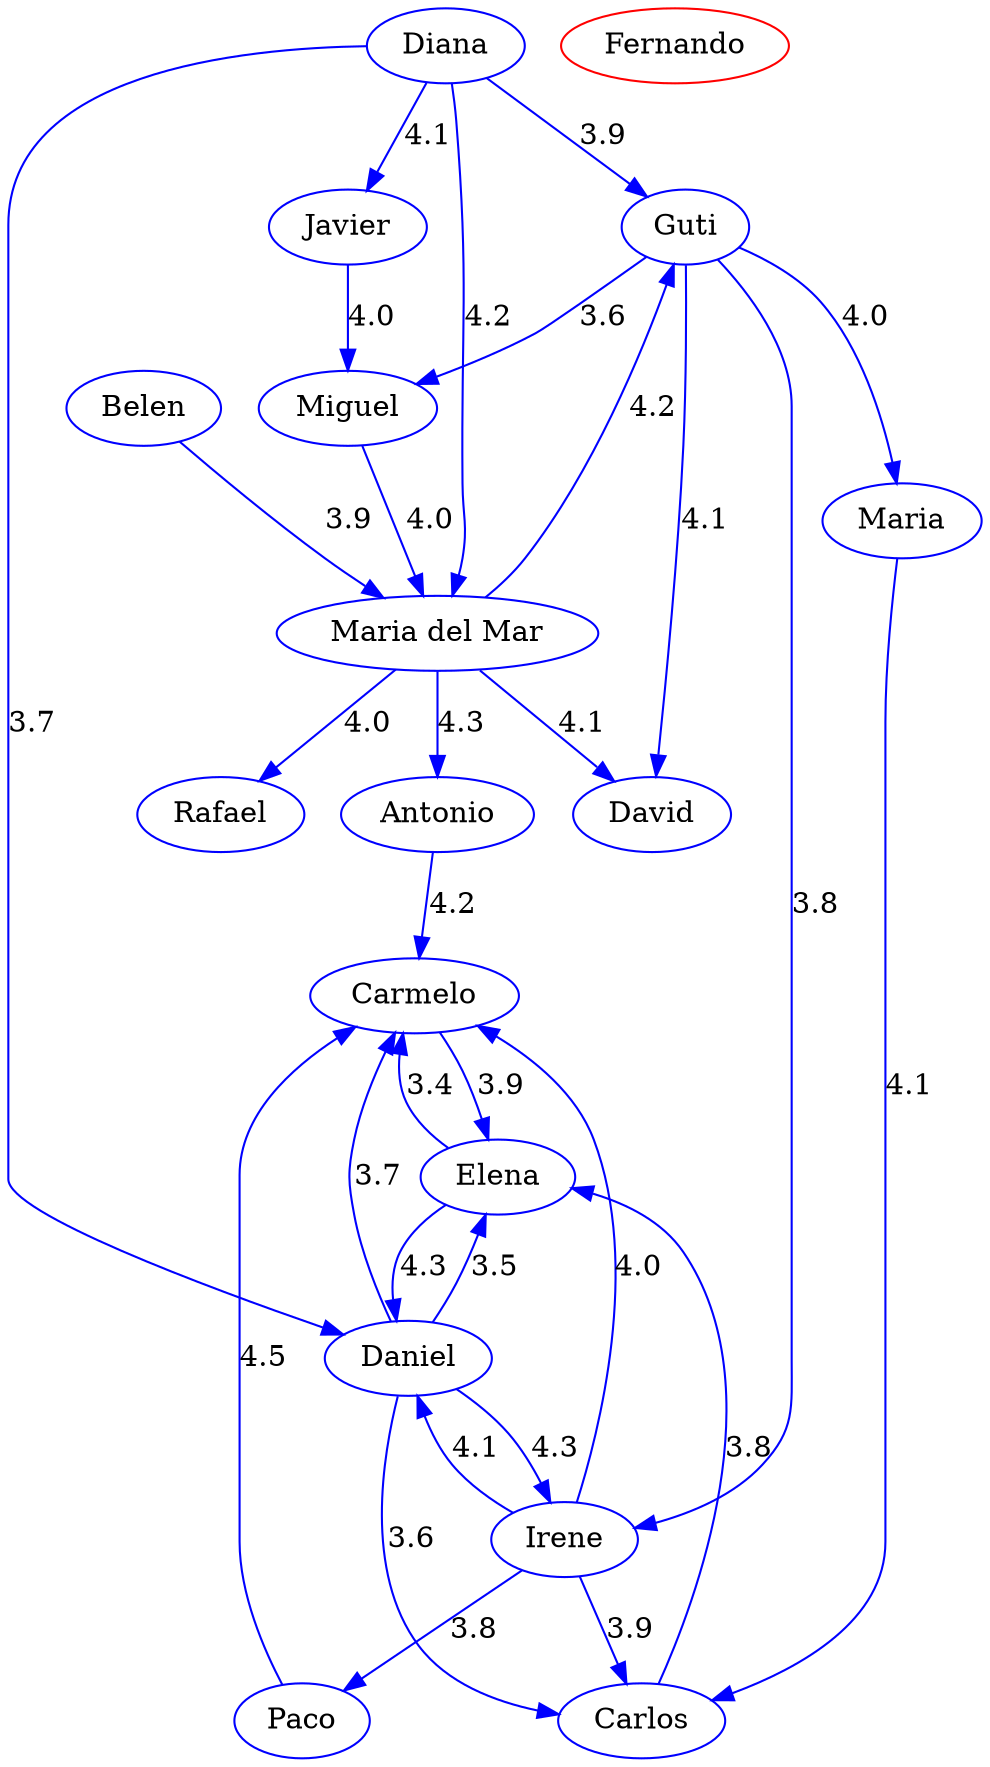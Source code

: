 strict digraph G {
  1 [ color="blue" label="Diana" ];
  2 [ color="blue" label="Guti" ];
  3 [ color="blue" label="David" ];
  4 [ color="blue" label="Miguel" ];
  5 [ color="blue" label="Belen" ];
  6 [ color="blue" label="Rafael" ];
  7 [ color="blue" label="Paco" ];
  8 [ color="blue" label="Elena" ];
  9 [ color="red" label="Fernando" ];
  10 [ color="blue" label="Irene" ];
  11 [ color="blue" label="Antonio" ];
  12 [ color="blue" label="Maria" ];
  13 [ color="blue" label="Carlos" ];
  14 [ color="blue" label="Daniel" ];
  15 [ color="blue" label="Javier" ];
  16 [ color="blue" label="Maria del Mar" ];
  17 [ color="blue" label="Carmelo" ];
  1 -> 2 [ color="blue" label="3.9" ];
  1 -> 14 [ color="blue" label="3.7" ];
  1 -> 15 [ color="blue" label="4.1" ];
  1 -> 16 [ color="blue" label="4.2" ];
  2 -> 12 [ color="blue" label="4.0" ];
  2 -> 3 [ color="blue" label="4.1" ];
  2 -> 4 [ color="blue" label="3.6" ];
  2 -> 10 [ color="blue" label="3.8" ];
  14 -> 8 [ color="blue" label="3.5" ];
  14 -> 10 [ color="blue" label="4.3" ];
  14 -> 13 [ color="blue" label="3.6" ];
  14 -> 17 [ color="blue" label="3.7" ];
  16 -> 2 [ color="blue" label="4.2" ];
  16 -> 3 [ color="blue" label="4.1" ];
  16 -> 6 [ color="blue" label="4.0" ];
  16 -> 11 [ color="blue" label="4.3" ];
  10 -> 14 [ color="blue" label="4.1" ];
  10 -> 13 [ color="blue" label="3.9" ];
  10 -> 17 [ color="blue" label="4.0" ];
  10 -> 7 [ color="blue" label="3.8" ];
  15 -> 4 [ color="blue" label="4.0" ];
  4 -> 16 [ color="blue" label="4.0" ];
  13 -> 8 [ color="blue" label="3.8" ];
  17 -> 8 [ color="blue" label="3.9" ];
  5 -> 16 [ color="blue" label="3.9" ];
  11 -> 17 [ color="blue" label="4.2" ];
  8 -> 14 [ color="blue" label="4.3" ];
  7 -> 17 [ color="blue" label="4.5" ];
  12 -> 13 [ color="blue" label="4.1" ];
  8 -> 17 [ color="blue" label="3.4" ];
}
